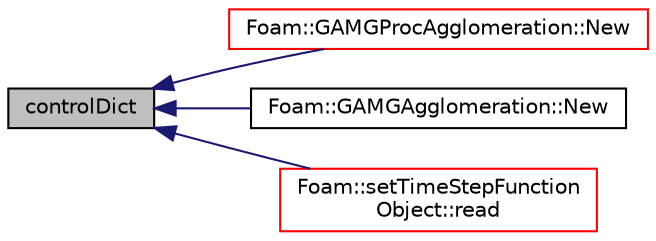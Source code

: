 digraph "controlDict"
{
  bgcolor="transparent";
  edge [fontname="Helvetica",fontsize="10",labelfontname="Helvetica",labelfontsize="10"];
  node [fontname="Helvetica",fontsize="10",shape=record];
  rankdir="LR";
  Node1 [label="controlDict",height=0.2,width=0.4,color="black", fillcolor="grey75", style="filled", fontcolor="black"];
  Node1 -> Node2 [dir="back",color="midnightblue",fontsize="10",style="solid",fontname="Helvetica"];
  Node2 [label="Foam::GAMGProcAgglomeration::New",height=0.2,width=0.4,color="red",URL="$a00903.html#a49d2797884f482496610d8dd539c17d0",tooltip="Return the selected agglomerator. "];
  Node1 -> Node3 [dir="back",color="midnightblue",fontsize="10",style="solid",fontname="Helvetica"];
  Node3 [label="Foam::GAMGAgglomeration::New",height=0.2,width=0.4,color="black",URL="$a00899.html#ae1d3afdaf94f87d53b935248e05f0782",tooltip="Return the selected geometric agglomerator. "];
  Node1 -> Node4 [dir="back",color="midnightblue",fontsize="10",style="solid",fontname="Helvetica"];
  Node4 [label="Foam::setTimeStepFunction\lObject::read",height=0.2,width=0.4,color="red",URL="$a02284.html#afac0600fef97b05534a595ce00b272ed",tooltip="Read and set the function object if its data have changed. "];
}
